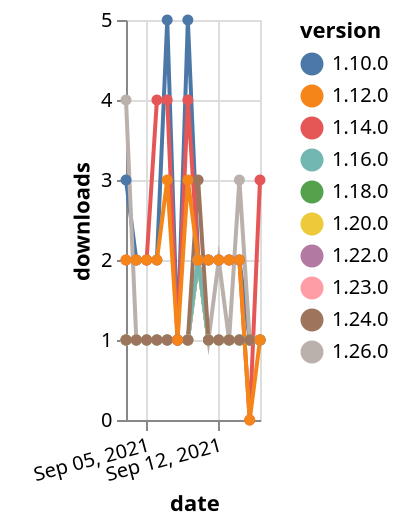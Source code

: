 {"$schema": "https://vega.github.io/schema/vega-lite/v5.json", "description": "A simple bar chart with embedded data.", "data": {"values": [{"date": "2021-09-03", "total": 193, "delta": 1, "version": "1.18.0"}, {"date": "2021-09-04", "total": 194, "delta": 1, "version": "1.18.0"}, {"date": "2021-09-05", "total": 195, "delta": 1, "version": "1.18.0"}, {"date": "2021-09-06", "total": 196, "delta": 1, "version": "1.18.0"}, {"date": "2021-09-07", "total": 197, "delta": 1, "version": "1.18.0"}, {"date": "2021-09-08", "total": 198, "delta": 1, "version": "1.18.0"}, {"date": "2021-09-09", "total": 199, "delta": 1, "version": "1.18.0"}, {"date": "2021-09-10", "total": 201, "delta": 2, "version": "1.18.0"}, {"date": "2021-09-11", "total": 202, "delta": 1, "version": "1.18.0"}, {"date": "2021-09-12", "total": 203, "delta": 1, "version": "1.18.0"}, {"date": "2021-09-13", "total": 204, "delta": 1, "version": "1.18.0"}, {"date": "2021-09-14", "total": 205, "delta": 1, "version": "1.18.0"}, {"date": "2021-09-15", "total": 206, "delta": 1, "version": "1.18.0"}, {"date": "2021-09-16", "total": 207, "delta": 1, "version": "1.18.0"}, {"date": "2021-09-03", "total": 164, "delta": 1, "version": "1.22.0"}, {"date": "2021-09-04", "total": 165, "delta": 1, "version": "1.22.0"}, {"date": "2021-09-05", "total": 166, "delta": 1, "version": "1.22.0"}, {"date": "2021-09-06", "total": 167, "delta": 1, "version": "1.22.0"}, {"date": "2021-09-07", "total": 168, "delta": 1, "version": "1.22.0"}, {"date": "2021-09-08", "total": 169, "delta": 1, "version": "1.22.0"}, {"date": "2021-09-09", "total": 170, "delta": 1, "version": "1.22.0"}, {"date": "2021-09-10", "total": 172, "delta": 2, "version": "1.22.0"}, {"date": "2021-09-11", "total": 173, "delta": 1, "version": "1.22.0"}, {"date": "2021-09-12", "total": 174, "delta": 1, "version": "1.22.0"}, {"date": "2021-09-13", "total": 175, "delta": 1, "version": "1.22.0"}, {"date": "2021-09-14", "total": 176, "delta": 1, "version": "1.22.0"}, {"date": "2021-09-15", "total": 177, "delta": 1, "version": "1.22.0"}, {"date": "2021-09-16", "total": 178, "delta": 1, "version": "1.22.0"}, {"date": "2021-09-03", "total": 159, "delta": 1, "version": "1.23.0"}, {"date": "2021-09-04", "total": 160, "delta": 1, "version": "1.23.0"}, {"date": "2021-09-05", "total": 161, "delta": 1, "version": "1.23.0"}, {"date": "2021-09-06", "total": 162, "delta": 1, "version": "1.23.0"}, {"date": "2021-09-07", "total": 163, "delta": 1, "version": "1.23.0"}, {"date": "2021-09-08", "total": 164, "delta": 1, "version": "1.23.0"}, {"date": "2021-09-09", "total": 165, "delta": 1, "version": "1.23.0"}, {"date": "2021-09-10", "total": 167, "delta": 2, "version": "1.23.0"}, {"date": "2021-09-11", "total": 168, "delta": 1, "version": "1.23.0"}, {"date": "2021-09-12", "total": 169, "delta": 1, "version": "1.23.0"}, {"date": "2021-09-13", "total": 170, "delta": 1, "version": "1.23.0"}, {"date": "2021-09-14", "total": 171, "delta": 1, "version": "1.23.0"}, {"date": "2021-09-15", "total": 172, "delta": 1, "version": "1.23.0"}, {"date": "2021-09-16", "total": 173, "delta": 1, "version": "1.23.0"}, {"date": "2021-09-03", "total": 3525, "delta": 3, "version": "1.10.0"}, {"date": "2021-09-04", "total": 3527, "delta": 2, "version": "1.10.0"}, {"date": "2021-09-05", "total": 3529, "delta": 2, "version": "1.10.0"}, {"date": "2021-09-06", "total": 3531, "delta": 2, "version": "1.10.0"}, {"date": "2021-09-07", "total": 3536, "delta": 5, "version": "1.10.0"}, {"date": "2021-09-08", "total": 3537, "delta": 1, "version": "1.10.0"}, {"date": "2021-09-09", "total": 3542, "delta": 5, "version": "1.10.0"}, {"date": "2021-09-10", "total": 3544, "delta": 2, "version": "1.10.0"}, {"date": "2021-09-11", "total": 3546, "delta": 2, "version": "1.10.0"}, {"date": "2021-09-12", "total": 3548, "delta": 2, "version": "1.10.0"}, {"date": "2021-09-13", "total": 3550, "delta": 2, "version": "1.10.0"}, {"date": "2021-09-14", "total": 3552, "delta": 2, "version": "1.10.0"}, {"date": "2021-09-15", "total": 3553, "delta": 1, "version": "1.10.0"}, {"date": "2021-09-16", "total": 3554, "delta": 1, "version": "1.10.0"}, {"date": "2021-09-03", "total": 125, "delta": 4, "version": "1.26.0"}, {"date": "2021-09-04", "total": 126, "delta": 1, "version": "1.26.0"}, {"date": "2021-09-05", "total": 127, "delta": 1, "version": "1.26.0"}, {"date": "2021-09-06", "total": 128, "delta": 1, "version": "1.26.0"}, {"date": "2021-09-07", "total": 129, "delta": 1, "version": "1.26.0"}, {"date": "2021-09-08", "total": 130, "delta": 1, "version": "1.26.0"}, {"date": "2021-09-09", "total": 131, "delta": 1, "version": "1.26.0"}, {"date": "2021-09-10", "total": 133, "delta": 2, "version": "1.26.0"}, {"date": "2021-09-11", "total": 134, "delta": 1, "version": "1.26.0"}, {"date": "2021-09-12", "total": 136, "delta": 2, "version": "1.26.0"}, {"date": "2021-09-13", "total": 137, "delta": 1, "version": "1.26.0"}, {"date": "2021-09-14", "total": 140, "delta": 3, "version": "1.26.0"}, {"date": "2021-09-15", "total": 141, "delta": 1, "version": "1.26.0"}, {"date": "2021-09-16", "total": 142, "delta": 1, "version": "1.26.0"}, {"date": "2021-09-03", "total": 186, "delta": 1, "version": "1.20.0"}, {"date": "2021-09-04", "total": 187, "delta": 1, "version": "1.20.0"}, {"date": "2021-09-05", "total": 188, "delta": 1, "version": "1.20.0"}, {"date": "2021-09-06", "total": 189, "delta": 1, "version": "1.20.0"}, {"date": "2021-09-07", "total": 190, "delta": 1, "version": "1.20.0"}, {"date": "2021-09-08", "total": 191, "delta": 1, "version": "1.20.0"}, {"date": "2021-09-09", "total": 192, "delta": 1, "version": "1.20.0"}, {"date": "2021-09-10", "total": 194, "delta": 2, "version": "1.20.0"}, {"date": "2021-09-11", "total": 195, "delta": 1, "version": "1.20.0"}, {"date": "2021-09-12", "total": 196, "delta": 1, "version": "1.20.0"}, {"date": "2021-09-13", "total": 197, "delta": 1, "version": "1.20.0"}, {"date": "2021-09-14", "total": 198, "delta": 1, "version": "1.20.0"}, {"date": "2021-09-15", "total": 199, "delta": 1, "version": "1.20.0"}, {"date": "2021-09-16", "total": 200, "delta": 1, "version": "1.20.0"}, {"date": "2021-09-03", "total": 249, "delta": 1, "version": "1.16.0"}, {"date": "2021-09-04", "total": 250, "delta": 1, "version": "1.16.0"}, {"date": "2021-09-05", "total": 251, "delta": 1, "version": "1.16.0"}, {"date": "2021-09-06", "total": 252, "delta": 1, "version": "1.16.0"}, {"date": "2021-09-07", "total": 253, "delta": 1, "version": "1.16.0"}, {"date": "2021-09-08", "total": 254, "delta": 1, "version": "1.16.0"}, {"date": "2021-09-09", "total": 255, "delta": 1, "version": "1.16.0"}, {"date": "2021-09-10", "total": 257, "delta": 2, "version": "1.16.0"}, {"date": "2021-09-11", "total": 258, "delta": 1, "version": "1.16.0"}, {"date": "2021-09-12", "total": 259, "delta": 1, "version": "1.16.0"}, {"date": "2021-09-13", "total": 260, "delta": 1, "version": "1.16.0"}, {"date": "2021-09-14", "total": 261, "delta": 1, "version": "1.16.0"}, {"date": "2021-09-15", "total": 262, "delta": 1, "version": "1.16.0"}, {"date": "2021-09-16", "total": 263, "delta": 1, "version": "1.16.0"}, {"date": "2021-09-03", "total": 171, "delta": 1, "version": "1.24.0"}, {"date": "2021-09-04", "total": 172, "delta": 1, "version": "1.24.0"}, {"date": "2021-09-05", "total": 173, "delta": 1, "version": "1.24.0"}, {"date": "2021-09-06", "total": 174, "delta": 1, "version": "1.24.0"}, {"date": "2021-09-07", "total": 175, "delta": 1, "version": "1.24.0"}, {"date": "2021-09-08", "total": 176, "delta": 1, "version": "1.24.0"}, {"date": "2021-09-09", "total": 177, "delta": 1, "version": "1.24.0"}, {"date": "2021-09-10", "total": 180, "delta": 3, "version": "1.24.0"}, {"date": "2021-09-11", "total": 181, "delta": 1, "version": "1.24.0"}, {"date": "2021-09-12", "total": 182, "delta": 1, "version": "1.24.0"}, {"date": "2021-09-13", "total": 183, "delta": 1, "version": "1.24.0"}, {"date": "2021-09-14", "total": 184, "delta": 1, "version": "1.24.0"}, {"date": "2021-09-15", "total": 185, "delta": 1, "version": "1.24.0"}, {"date": "2021-09-16", "total": 186, "delta": 1, "version": "1.24.0"}, {"date": "2021-09-03", "total": 2434, "delta": 2, "version": "1.14.0"}, {"date": "2021-09-04", "total": 2436, "delta": 2, "version": "1.14.0"}, {"date": "2021-09-05", "total": 2438, "delta": 2, "version": "1.14.0"}, {"date": "2021-09-06", "total": 2442, "delta": 4, "version": "1.14.0"}, {"date": "2021-09-07", "total": 2446, "delta": 4, "version": "1.14.0"}, {"date": "2021-09-08", "total": 2447, "delta": 1, "version": "1.14.0"}, {"date": "2021-09-09", "total": 2451, "delta": 4, "version": "1.14.0"}, {"date": "2021-09-10", "total": 2453, "delta": 2, "version": "1.14.0"}, {"date": "2021-09-11", "total": 2455, "delta": 2, "version": "1.14.0"}, {"date": "2021-09-12", "total": 2457, "delta": 2, "version": "1.14.0"}, {"date": "2021-09-13", "total": 2459, "delta": 2, "version": "1.14.0"}, {"date": "2021-09-14", "total": 2461, "delta": 2, "version": "1.14.0"}, {"date": "2021-09-15", "total": 2461, "delta": 0, "version": "1.14.0"}, {"date": "2021-09-16", "total": 2464, "delta": 3, "version": "1.14.0"}, {"date": "2021-09-03", "total": 2594, "delta": 2, "version": "1.12.0"}, {"date": "2021-09-04", "total": 2596, "delta": 2, "version": "1.12.0"}, {"date": "2021-09-05", "total": 2598, "delta": 2, "version": "1.12.0"}, {"date": "2021-09-06", "total": 2600, "delta": 2, "version": "1.12.0"}, {"date": "2021-09-07", "total": 2603, "delta": 3, "version": "1.12.0"}, {"date": "2021-09-08", "total": 2604, "delta": 1, "version": "1.12.0"}, {"date": "2021-09-09", "total": 2607, "delta": 3, "version": "1.12.0"}, {"date": "2021-09-10", "total": 2609, "delta": 2, "version": "1.12.0"}, {"date": "2021-09-11", "total": 2611, "delta": 2, "version": "1.12.0"}, {"date": "2021-09-12", "total": 2613, "delta": 2, "version": "1.12.0"}, {"date": "2021-09-13", "total": 2615, "delta": 2, "version": "1.12.0"}, {"date": "2021-09-14", "total": 2617, "delta": 2, "version": "1.12.0"}, {"date": "2021-09-15", "total": 2617, "delta": 0, "version": "1.12.0"}, {"date": "2021-09-16", "total": 2618, "delta": 1, "version": "1.12.0"}]}, "width": "container", "mark": {"type": "line", "point": {"filled": true}}, "encoding": {"x": {"field": "date", "type": "temporal", "timeUnit": "yearmonthdate", "title": "date", "axis": {"labelAngle": -15}}, "y": {"field": "delta", "type": "quantitative", "title": "downloads"}, "color": {"field": "version", "type": "nominal"}, "tooltip": {"field": "delta"}}}